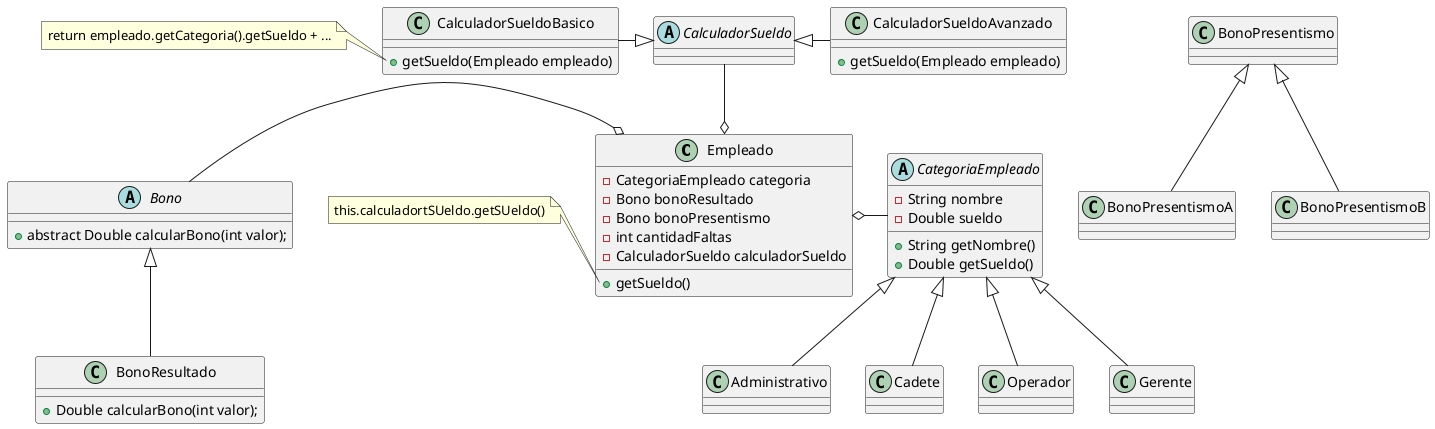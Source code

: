 @startuml
'https://plantuml.com/class-diagram

class Empleado {
    - CategoriaEmpleado categoria
    - Bono bonoResultado
    - Bono bonoPresentismo
    - int cantidadFaltas
    - CalculadorSueldo calculadorSueldo

    + getSueldo()
}

abstract class CalculadorSueldo {
}

class CalculadorSueldoBasico {
    + getSueldo(Empleado empleado)
}

class CalculadorSueldoAvanzado {
    + getSueldo(Empleado empleado)
}

abstract class CategoriaEmpleado {
    - String nombre
    - Double sueldo

    + String getNombre()
    + Double getSueldo()
}

class Gerente extends CategoriaEmpleado {}

class Administrativo extends CategoriaEmpleado {}

class Cadete extends CategoriaEmpleado {}

class Operador extends CategoriaEmpleado {}


abstract class Bono {
    + abstract Double calcularBono(int valor);
}

'abstract bono.BonoPresentismo extends bono.Bono {
'    + Double calcularBono(int faltas);
'}

class BonoPresentismoA extends BonoPresentismo {}

class BonoPresentismoB extends BonoPresentismo {}

class BonoResultado extends Bono {
    + Double calcularBono(int valor);
}

' relaciones

Empleado o-r- CategoriaEmpleado
Empleado o-l- Bono
Empleado o-u- CalculadorSueldo

CalculadorSueldo <|-r- CalculadorSueldoAvanzado
CalculadorSueldo <|-l- CalculadorSueldoBasico

' notas

note left of Empleado::getSueldo
    this.calculadortSUeldo.getSUeldo()
end note

note left of CalculadorSueldoBasico::getSueldo
    return empleado.getCategoria().getSueldo + ...
end note

@enduml